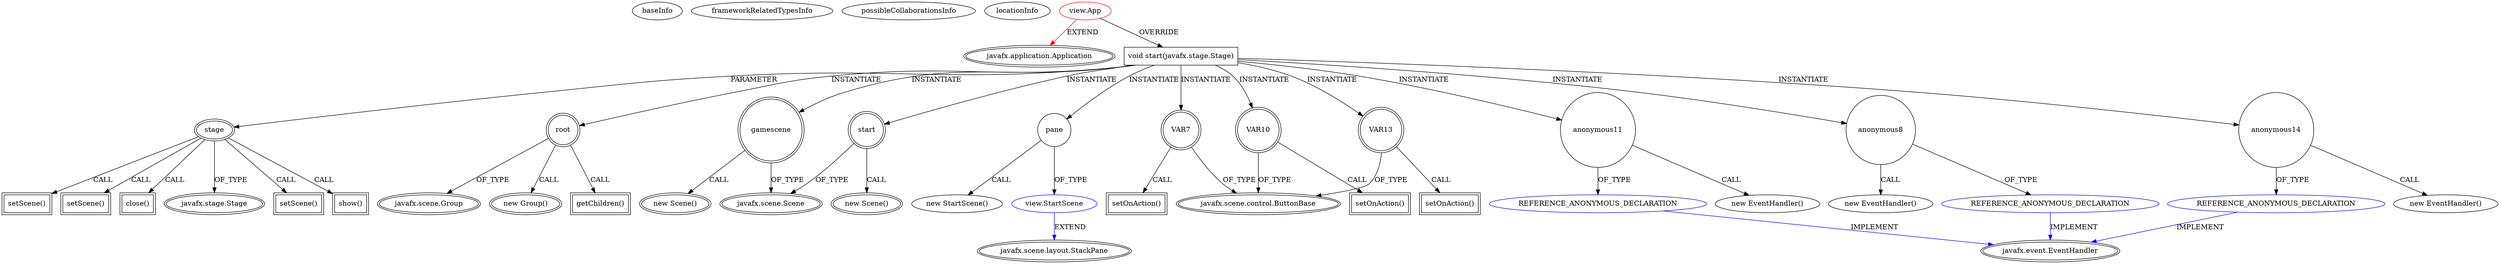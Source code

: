digraph {
baseInfo[graphId=4325,category="extension_graph",isAnonymous=false,possibleRelation=true]
frameworkRelatedTypesInfo[0="javafx.application.Application"]
possibleCollaborationsInfo[0="4325~OVERRIDING_METHOD_DECLARATION-INSTANTIATION-~javafx.application.Application ~javafx.scene.layout.StackPane ~false~false",1="4325~OVERRIDING_METHOD_DECLARATION-INSTANTIATION-~javafx.application.Application ~javafx.event.EventHandler ~false~true"]
locationInfo[projectName="sushkrish-CityLife",filePath="/sushkrish-CityLife/CityLife-master/src/view/App.java",contextSignature="App",graphId="4325"]
0[label="view.App",vertexType="ROOT_CLIENT_CLASS_DECLARATION",isFrameworkType=false,color=red]
1[label="javafx.application.Application",vertexType="FRAMEWORK_CLASS_TYPE",isFrameworkType=true,peripheries=2]
2[label="void start(javafx.stage.Stage)",vertexType="OVERRIDING_METHOD_DECLARATION",isFrameworkType=false,shape=box]
3[label="stage",vertexType="PARAMETER_DECLARATION",isFrameworkType=true,peripheries=2]
4[label="javafx.stage.Stage",vertexType="FRAMEWORK_CLASS_TYPE",isFrameworkType=true,peripheries=2]
6[label="root",vertexType="VARIABLE_EXPRESION",isFrameworkType=true,peripheries=2,shape=circle]
7[label="javafx.scene.Group",vertexType="FRAMEWORK_CLASS_TYPE",isFrameworkType=true,peripheries=2]
5[label="new Group()",vertexType="CONSTRUCTOR_CALL",isFrameworkType=true,peripheries=2]
9[label="getChildren()",vertexType="INSIDE_CALL",isFrameworkType=true,peripheries=2,shape=box]
11[label="gamescene",vertexType="VARIABLE_EXPRESION",isFrameworkType=true,peripheries=2,shape=circle]
12[label="javafx.scene.Scene",vertexType="FRAMEWORK_CLASS_TYPE",isFrameworkType=true,peripheries=2]
10[label="new Scene()",vertexType="CONSTRUCTOR_CALL",isFrameworkType=true,peripheries=2]
14[label="pane",vertexType="VARIABLE_EXPRESION",isFrameworkType=false,shape=circle]
15[label="view.StartScene",vertexType="REFERENCE_CLIENT_CLASS_DECLARATION",isFrameworkType=false,color=blue]
16[label="javafx.scene.layout.StackPane",vertexType="FRAMEWORK_CLASS_TYPE",isFrameworkType=true,peripheries=2]
13[label="new StartScene()",vertexType="CONSTRUCTOR_CALL",isFrameworkType=false]
18[label="start",vertexType="VARIABLE_EXPRESION",isFrameworkType=true,peripheries=2,shape=circle]
17[label="new Scene()",vertexType="CONSTRUCTOR_CALL",isFrameworkType=true,peripheries=2]
21[label="setScene()",vertexType="INSIDE_CALL",isFrameworkType=true,peripheries=2,shape=box]
23[label="show()",vertexType="INSIDE_CALL",isFrameworkType=true,peripheries=2,shape=box]
24[label="VAR7",vertexType="VARIABLE_EXPRESION",isFrameworkType=true,peripheries=2,shape=circle]
26[label="javafx.scene.control.ButtonBase",vertexType="FRAMEWORK_CLASS_TYPE",isFrameworkType=true,peripheries=2]
25[label="setOnAction()",vertexType="INSIDE_CALL",isFrameworkType=true,peripheries=2,shape=box]
28[label="anonymous8",vertexType="VARIABLE_EXPRESION",isFrameworkType=false,shape=circle]
29[label="REFERENCE_ANONYMOUS_DECLARATION",vertexType="REFERENCE_ANONYMOUS_DECLARATION",isFrameworkType=false,color=blue]
30[label="javafx.event.EventHandler",vertexType="FRAMEWORK_INTERFACE_TYPE",isFrameworkType=true,peripheries=2]
27[label="new EventHandler()",vertexType="CONSTRUCTOR_CALL",isFrameworkType=false]
32[label="setScene()",vertexType="INSIDE_CALL",isFrameworkType=true,peripheries=2,shape=box]
33[label="VAR10",vertexType="VARIABLE_EXPRESION",isFrameworkType=true,peripheries=2,shape=circle]
34[label="setOnAction()",vertexType="INSIDE_CALL",isFrameworkType=true,peripheries=2,shape=box]
37[label="anonymous11",vertexType="VARIABLE_EXPRESION",isFrameworkType=false,shape=circle]
38[label="REFERENCE_ANONYMOUS_DECLARATION",vertexType="REFERENCE_ANONYMOUS_DECLARATION",isFrameworkType=false,color=blue]
36[label="new EventHandler()",vertexType="CONSTRUCTOR_CALL",isFrameworkType=false]
41[label="setScene()",vertexType="INSIDE_CALL",isFrameworkType=true,peripheries=2,shape=box]
42[label="VAR13",vertexType="VARIABLE_EXPRESION",isFrameworkType=true,peripheries=2,shape=circle]
43[label="setOnAction()",vertexType="INSIDE_CALL",isFrameworkType=true,peripheries=2,shape=box]
46[label="anonymous14",vertexType="VARIABLE_EXPRESION",isFrameworkType=false,shape=circle]
47[label="REFERENCE_ANONYMOUS_DECLARATION",vertexType="REFERENCE_ANONYMOUS_DECLARATION",isFrameworkType=false,color=blue]
45[label="new EventHandler()",vertexType="CONSTRUCTOR_CALL",isFrameworkType=false]
50[label="close()",vertexType="INSIDE_CALL",isFrameworkType=true,peripheries=2,shape=box]
0->1[label="EXTEND",color=red]
0->2[label="OVERRIDE"]
3->4[label="OF_TYPE"]
2->3[label="PARAMETER"]
2->6[label="INSTANTIATE"]
6->7[label="OF_TYPE"]
6->5[label="CALL"]
6->9[label="CALL"]
2->11[label="INSTANTIATE"]
11->12[label="OF_TYPE"]
11->10[label="CALL"]
2->14[label="INSTANTIATE"]
15->16[label="EXTEND",color=blue]
14->15[label="OF_TYPE"]
14->13[label="CALL"]
2->18[label="INSTANTIATE"]
18->12[label="OF_TYPE"]
18->17[label="CALL"]
3->21[label="CALL"]
3->23[label="CALL"]
2->24[label="INSTANTIATE"]
24->26[label="OF_TYPE"]
24->25[label="CALL"]
2->28[label="INSTANTIATE"]
29->30[label="IMPLEMENT",color=blue]
28->29[label="OF_TYPE"]
28->27[label="CALL"]
3->32[label="CALL"]
2->33[label="INSTANTIATE"]
33->26[label="OF_TYPE"]
33->34[label="CALL"]
2->37[label="INSTANTIATE"]
38->30[label="IMPLEMENT",color=blue]
37->38[label="OF_TYPE"]
37->36[label="CALL"]
3->41[label="CALL"]
2->42[label="INSTANTIATE"]
42->26[label="OF_TYPE"]
42->43[label="CALL"]
2->46[label="INSTANTIATE"]
47->30[label="IMPLEMENT",color=blue]
46->47[label="OF_TYPE"]
46->45[label="CALL"]
3->50[label="CALL"]
}
